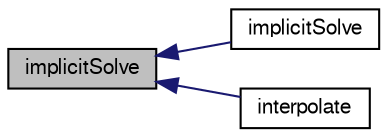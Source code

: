 digraph "implicitSolve"
{
  bgcolor="transparent";
  edge [fontname="FreeSans",fontsize="10",labelfontname="FreeSans",labelfontsize="10"];
  node [fontname="FreeSans",fontsize="10",shape=record];
  rankdir="LR";
  Node2582 [label="implicitSolve",height=0.2,width=0.4,color="black", fillcolor="grey75", style="filled", fontcolor="black"];
  Node2582 -> Node2583 [dir="back",color="midnightblue",fontsize="10",style="solid",fontname="FreeSans"];
  Node2583 [label="implicitSolve",height=0.2,width=0.4,color="black",URL="$a21136.html#a4292d299176c1fd4e3412b610b48091d"];
  Node2582 -> Node2584 [dir="back",color="midnightblue",fontsize="10",style="solid",fontname="FreeSans"];
  Node2584 [label="interpolate",height=0.2,width=0.4,color="black",URL="$a21136.html#a4af43c1eb899cea598bb952c0b19e55d"];
}
